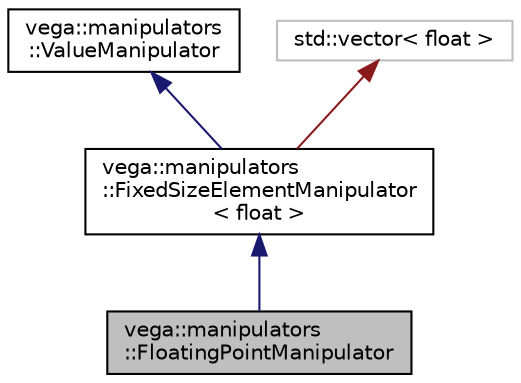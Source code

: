 digraph "vega::manipulators::FloatingPointManipulator"
{
  edge [fontname="Helvetica",fontsize="10",labelfontname="Helvetica",labelfontsize="10"];
  node [fontname="Helvetica",fontsize="10",shape=record];
  Node0 [label="vega::manipulators\l::FloatingPointManipulator",height=0.2,width=0.4,color="black", fillcolor="grey75", style="filled", fontcolor="black"];
  Node1 -> Node0 [dir="back",color="midnightblue",fontsize="10",style="solid",fontname="Helvetica"];
  Node1 [label="vega::manipulators\l::FixedSizeElementManipulator\l\< float \>",height=0.2,width=0.4,color="black", fillcolor="white", style="filled",URL="$classvega_1_1manipulators_1_1FixedSizeElementManipulator.html"];
  Node2 -> Node1 [dir="back",color="midnightblue",fontsize="10",style="solid",fontname="Helvetica"];
  Node2 [label="vega::manipulators\l::ValueManipulator",height=0.2,width=0.4,color="black", fillcolor="white", style="filled",URL="$classvega_1_1manipulators_1_1ValueManipulator.html"];
  Node3 -> Node1 [dir="back",color="firebrick4",fontsize="10",style="solid",fontname="Helvetica"];
  Node3 [label="std::vector\< float \>",height=0.2,width=0.4,color="grey75", fillcolor="white", style="filled"];
}
